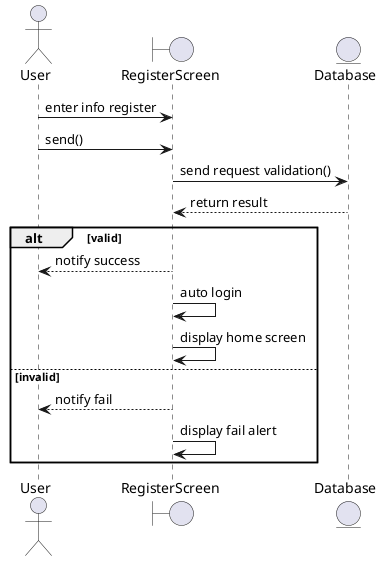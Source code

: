 @startuml
actor User
boundary RegisterScreen
entity Database

User -> RegisterScreen : enter info register
User -> RegisterScreen : send()
RegisterScreen -> Database: send request validation()
Database --> RegisterScreen : return result
alt valid
RegisterScreen --> User : notify success
RegisterScreen -> RegisterScreen : auto login
RegisterScreen -> RegisterScreen : display home screen
else invalid
RegisterScreen --> User : notify fail
RegisterScreen -> RegisterScreen : display fail alert 
end
@enduml
